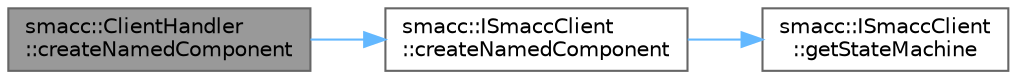 digraph "smacc::ClientHandler::createNamedComponent"
{
 // LATEX_PDF_SIZE
  bgcolor="transparent";
  edge [fontname=Helvetica,fontsize=10,labelfontname=Helvetica,labelfontsize=10];
  node [fontname=Helvetica,fontsize=10,shape=box,height=0.2,width=0.4];
  rankdir="LR";
  Node1 [label="smacc::ClientHandler\l::createNamedComponent",height=0.2,width=0.4,color="gray40", fillcolor="grey60", style="filled", fontcolor="black",tooltip=" "];
  Node1 -> Node2 [color="steelblue1",style="solid"];
  Node2 [label="smacc::ISmaccClient\l::createNamedComponent",height=0.2,width=0.4,color="grey40", fillcolor="white", style="filled",URL="$classsmacc_1_1ISmaccClient.html#affcc2f95bc993b5f07ef0d6ab6eec8f1",tooltip=" "];
  Node2 -> Node3 [color="steelblue1",style="solid"];
  Node3 [label="smacc::ISmaccClient\l::getStateMachine",height=0.2,width=0.4,color="grey40", fillcolor="white", style="filled",URL="$classsmacc_1_1ISmaccClient.html#aec51d4712404cb9882b86e4c854bb93a",tooltip=" "];
}
